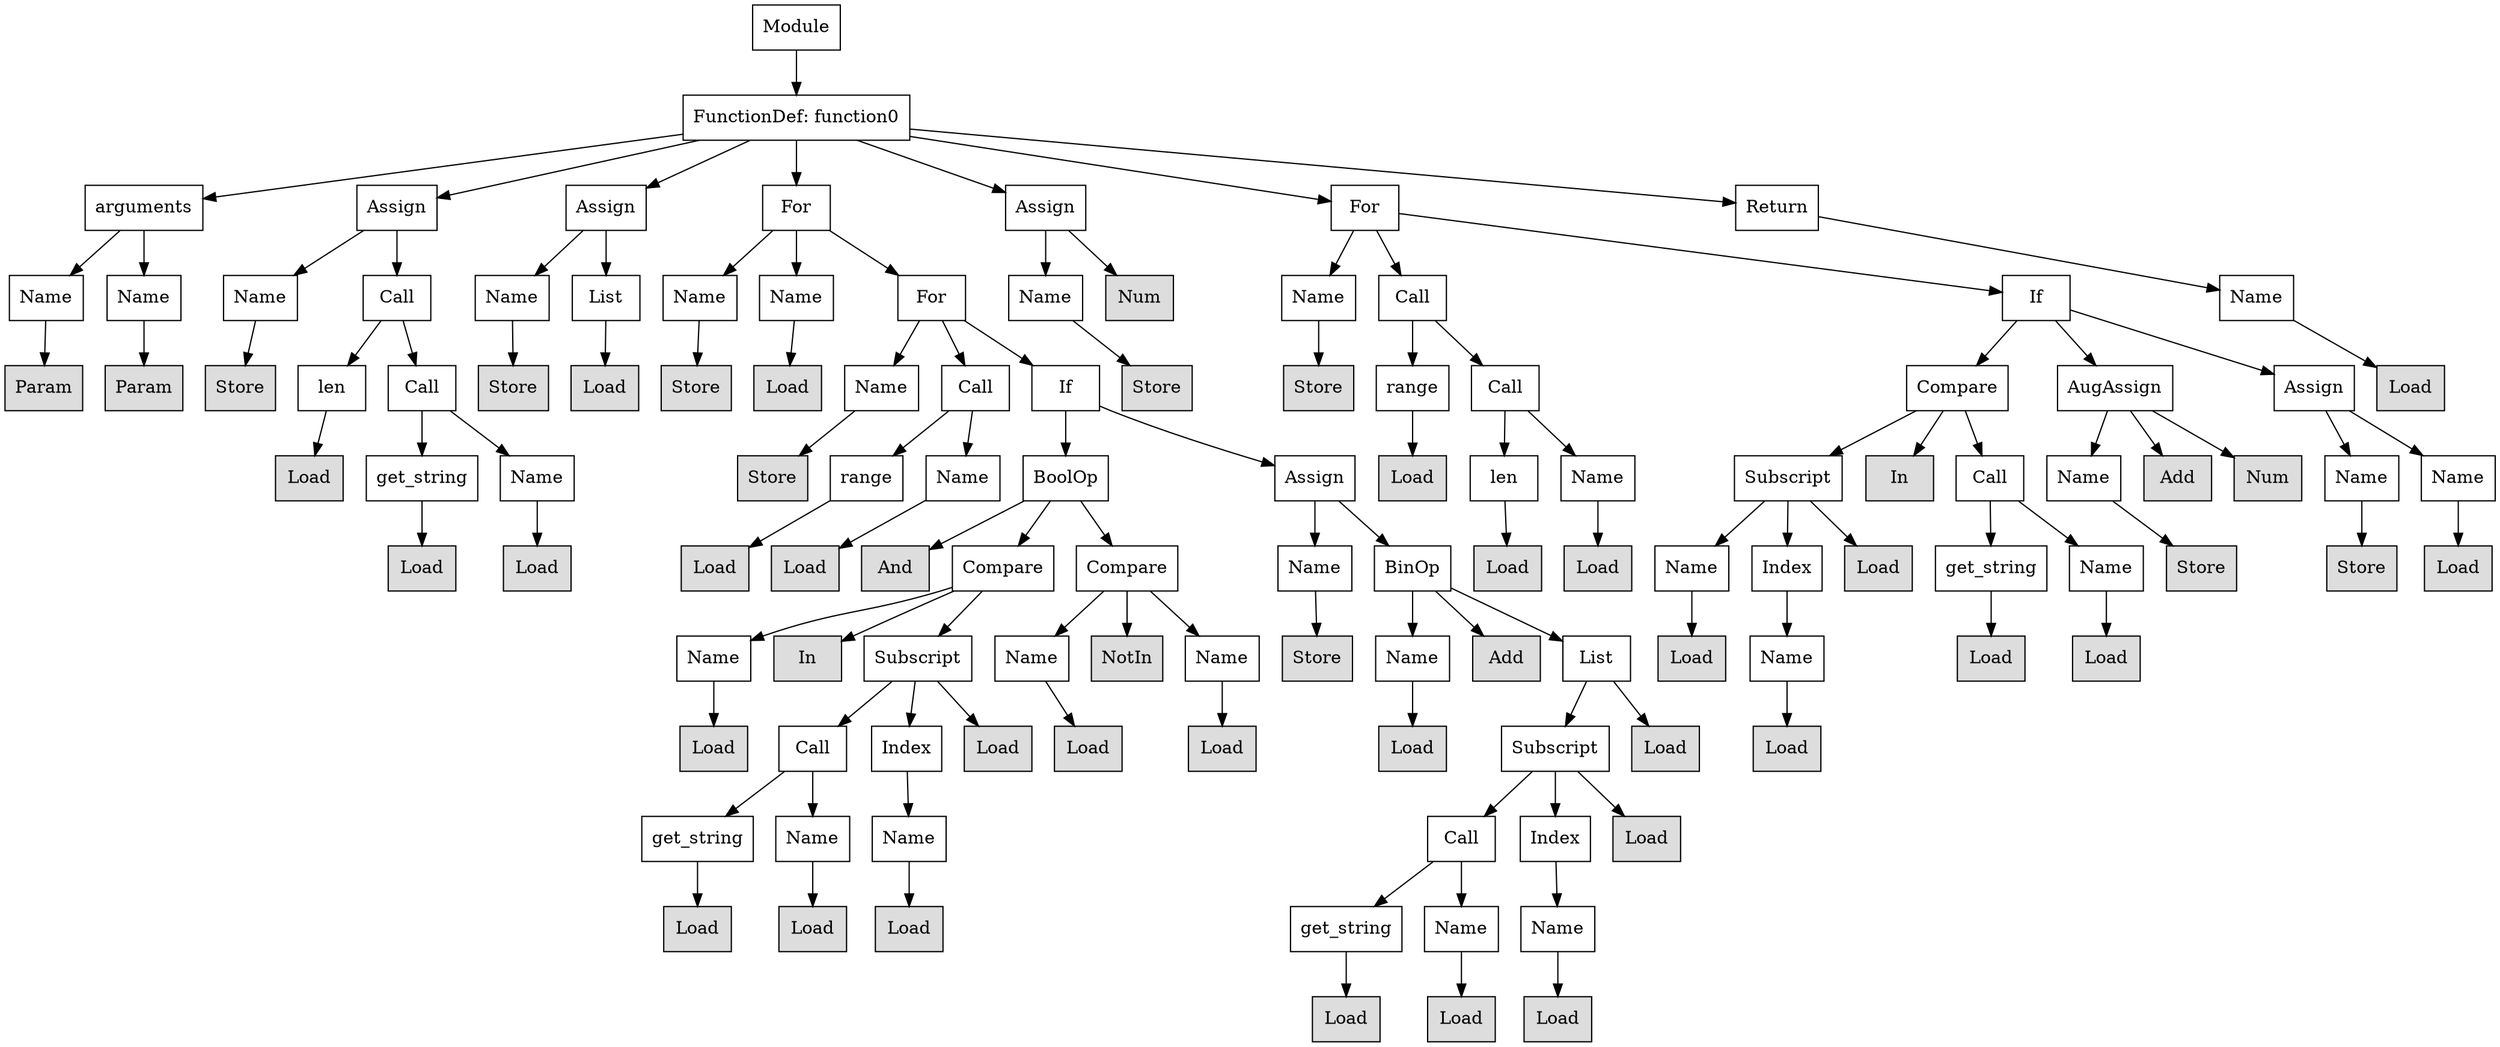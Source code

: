 digraph G {
n0 [shape=rect, label="Module"];
n1 [shape=rect, label="FunctionDef: function0"];
n2 [shape=rect, label="arguments"];
n3 [shape=rect, label="Assign"];
n4 [shape=rect, label="Assign"];
n5 [shape=rect, label="For"];
n6 [shape=rect, label="Assign"];
n7 [shape=rect, label="For"];
n8 [shape=rect, label="Return"];
n9 [shape=rect, label="Name"];
n10 [shape=rect, label="Name"];
n11 [shape=rect, label="Name"];
n12 [shape=rect, label="Call"];
n13 [shape=rect, label="Name"];
n14 [shape=rect, label="List"];
n15 [shape=rect, label="Name"];
n16 [shape=rect, label="Name"];
n17 [shape=rect, label="For"];
n18 [shape=rect, label="Name"];
n19 [shape=rect, label="Num" style="filled" fillcolor="#dddddd"];
n20 [shape=rect, label="Name"];
n21 [shape=rect, label="Call"];
n22 [shape=rect, label="If"];
n23 [shape=rect, label="Name"];
n24 [shape=rect, label="Param" style="filled" fillcolor="#dddddd"];
n25 [shape=rect, label="Param" style="filled" fillcolor="#dddddd"];
n26 [shape=rect, label="Store" style="filled" fillcolor="#dddddd"];
n27 [shape=rect, label="len"];
n28 [shape=rect, label="Call"];
n29 [shape=rect, label="Store" style="filled" fillcolor="#dddddd"];
n30 [shape=rect, label="Load" style="filled" fillcolor="#dddddd"];
n31 [shape=rect, label="Store" style="filled" fillcolor="#dddddd"];
n32 [shape=rect, label="Load" style="filled" fillcolor="#dddddd"];
n33 [shape=rect, label="Name"];
n34 [shape=rect, label="Call"];
n35 [shape=rect, label="If"];
n36 [shape=rect, label="Store" style="filled" fillcolor="#dddddd"];
n37 [shape=rect, label="Store" style="filled" fillcolor="#dddddd"];
n38 [shape=rect, label="range"];
n39 [shape=rect, label="Call"];
n40 [shape=rect, label="Compare"];
n41 [shape=rect, label="AugAssign"];
n42 [shape=rect, label="Assign"];
n43 [shape=rect, label="Load" style="filled" fillcolor="#dddddd"];
n44 [shape=rect, label="Load" style="filled" fillcolor="#dddddd"];
n45 [shape=rect, label="get_string"];
n46 [shape=rect, label="Name"];
n47 [shape=rect, label="Store" style="filled" fillcolor="#dddddd"];
n48 [shape=rect, label="range"];
n49 [shape=rect, label="Name"];
n50 [shape=rect, label="BoolOp"];
n51 [shape=rect, label="Assign"];
n52 [shape=rect, label="Load" style="filled" fillcolor="#dddddd"];
n53 [shape=rect, label="len"];
n54 [shape=rect, label="Name"];
n55 [shape=rect, label="Subscript"];
n56 [shape=rect, label="In" style="filled" fillcolor="#dddddd"];
n57 [shape=rect, label="Call"];
n58 [shape=rect, label="Name"];
n59 [shape=rect, label="Add" style="filled" fillcolor="#dddddd"];
n60 [shape=rect, label="Num" style="filled" fillcolor="#dddddd"];
n61 [shape=rect, label="Name"];
n62 [shape=rect, label="Name"];
n63 [shape=rect, label="Load" style="filled" fillcolor="#dddddd"];
n64 [shape=rect, label="Load" style="filled" fillcolor="#dddddd"];
n65 [shape=rect, label="Load" style="filled" fillcolor="#dddddd"];
n66 [shape=rect, label="Load" style="filled" fillcolor="#dddddd"];
n67 [shape=rect, label="And" style="filled" fillcolor="#dddddd"];
n68 [shape=rect, label="Compare"];
n69 [shape=rect, label="Compare"];
n70 [shape=rect, label="Name"];
n71 [shape=rect, label="BinOp"];
n72 [shape=rect, label="Load" style="filled" fillcolor="#dddddd"];
n73 [shape=rect, label="Load" style="filled" fillcolor="#dddddd"];
n74 [shape=rect, label="Name"];
n75 [shape=rect, label="Index"];
n76 [shape=rect, label="Load" style="filled" fillcolor="#dddddd"];
n77 [shape=rect, label="get_string"];
n78 [shape=rect, label="Name"];
n79 [shape=rect, label="Store" style="filled" fillcolor="#dddddd"];
n80 [shape=rect, label="Store" style="filled" fillcolor="#dddddd"];
n81 [shape=rect, label="Load" style="filled" fillcolor="#dddddd"];
n82 [shape=rect, label="Name"];
n83 [shape=rect, label="In" style="filled" fillcolor="#dddddd"];
n84 [shape=rect, label="Subscript"];
n85 [shape=rect, label="Name"];
n86 [shape=rect, label="NotIn" style="filled" fillcolor="#dddddd"];
n87 [shape=rect, label="Name"];
n88 [shape=rect, label="Store" style="filled" fillcolor="#dddddd"];
n89 [shape=rect, label="Name"];
n90 [shape=rect, label="Add" style="filled" fillcolor="#dddddd"];
n91 [shape=rect, label="List"];
n92 [shape=rect, label="Load" style="filled" fillcolor="#dddddd"];
n93 [shape=rect, label="Name"];
n94 [shape=rect, label="Load" style="filled" fillcolor="#dddddd"];
n95 [shape=rect, label="Load" style="filled" fillcolor="#dddddd"];
n96 [shape=rect, label="Load" style="filled" fillcolor="#dddddd"];
n97 [shape=rect, label="Call"];
n98 [shape=rect, label="Index"];
n99 [shape=rect, label="Load" style="filled" fillcolor="#dddddd"];
n100 [shape=rect, label="Load" style="filled" fillcolor="#dddddd"];
n101 [shape=rect, label="Load" style="filled" fillcolor="#dddddd"];
n102 [shape=rect, label="Load" style="filled" fillcolor="#dddddd"];
n103 [shape=rect, label="Subscript"];
n104 [shape=rect, label="Load" style="filled" fillcolor="#dddddd"];
n105 [shape=rect, label="Load" style="filled" fillcolor="#dddddd"];
n106 [shape=rect, label="get_string"];
n107 [shape=rect, label="Name"];
n108 [shape=rect, label="Name"];
n109 [shape=rect, label="Call"];
n110 [shape=rect, label="Index"];
n111 [shape=rect, label="Load" style="filled" fillcolor="#dddddd"];
n112 [shape=rect, label="Load" style="filled" fillcolor="#dddddd"];
n113 [shape=rect, label="Load" style="filled" fillcolor="#dddddd"];
n114 [shape=rect, label="Load" style="filled" fillcolor="#dddddd"];
n115 [shape=rect, label="get_string"];
n116 [shape=rect, label="Name"];
n117 [shape=rect, label="Name"];
n118 [shape=rect, label="Load" style="filled" fillcolor="#dddddd"];
n119 [shape=rect, label="Load" style="filled" fillcolor="#dddddd"];
n120 [shape=rect, label="Load" style="filled" fillcolor="#dddddd"];
n0 -> n1;
n1 -> n2;
n1 -> n3;
n1 -> n4;
n1 -> n5;
n1 -> n6;
n1 -> n7;
n1 -> n8;
n2 -> n9;
n2 -> n10;
n3 -> n11;
n3 -> n12;
n4 -> n13;
n4 -> n14;
n5 -> n15;
n5 -> n16;
n5 -> n17;
n6 -> n18;
n6 -> n19;
n7 -> n20;
n7 -> n21;
n7 -> n22;
n8 -> n23;
n9 -> n24;
n10 -> n25;
n11 -> n26;
n12 -> n27;
n12 -> n28;
n13 -> n29;
n14 -> n30;
n15 -> n31;
n16 -> n32;
n17 -> n33;
n17 -> n34;
n17 -> n35;
n18 -> n36;
n20 -> n37;
n21 -> n38;
n21 -> n39;
n22 -> n40;
n22 -> n41;
n22 -> n42;
n23 -> n43;
n27 -> n44;
n28 -> n45;
n28 -> n46;
n33 -> n47;
n34 -> n48;
n34 -> n49;
n35 -> n50;
n35 -> n51;
n38 -> n52;
n39 -> n53;
n39 -> n54;
n40 -> n55;
n40 -> n56;
n40 -> n57;
n41 -> n58;
n41 -> n59;
n41 -> n60;
n42 -> n61;
n42 -> n62;
n45 -> n63;
n46 -> n64;
n48 -> n65;
n49 -> n66;
n50 -> n67;
n50 -> n68;
n50 -> n69;
n51 -> n70;
n51 -> n71;
n53 -> n72;
n54 -> n73;
n55 -> n74;
n55 -> n75;
n55 -> n76;
n57 -> n77;
n57 -> n78;
n58 -> n79;
n61 -> n80;
n62 -> n81;
n68 -> n82;
n68 -> n83;
n68 -> n84;
n69 -> n85;
n69 -> n86;
n69 -> n87;
n70 -> n88;
n71 -> n89;
n71 -> n90;
n71 -> n91;
n74 -> n92;
n75 -> n93;
n77 -> n94;
n78 -> n95;
n82 -> n96;
n84 -> n97;
n84 -> n98;
n84 -> n99;
n85 -> n100;
n87 -> n101;
n89 -> n102;
n91 -> n103;
n91 -> n104;
n93 -> n105;
n97 -> n106;
n97 -> n107;
n98 -> n108;
n103 -> n109;
n103 -> n110;
n103 -> n111;
n106 -> n112;
n107 -> n113;
n108 -> n114;
n109 -> n115;
n109 -> n116;
n110 -> n117;
n115 -> n118;
n116 -> n119;
n117 -> n120;
}
